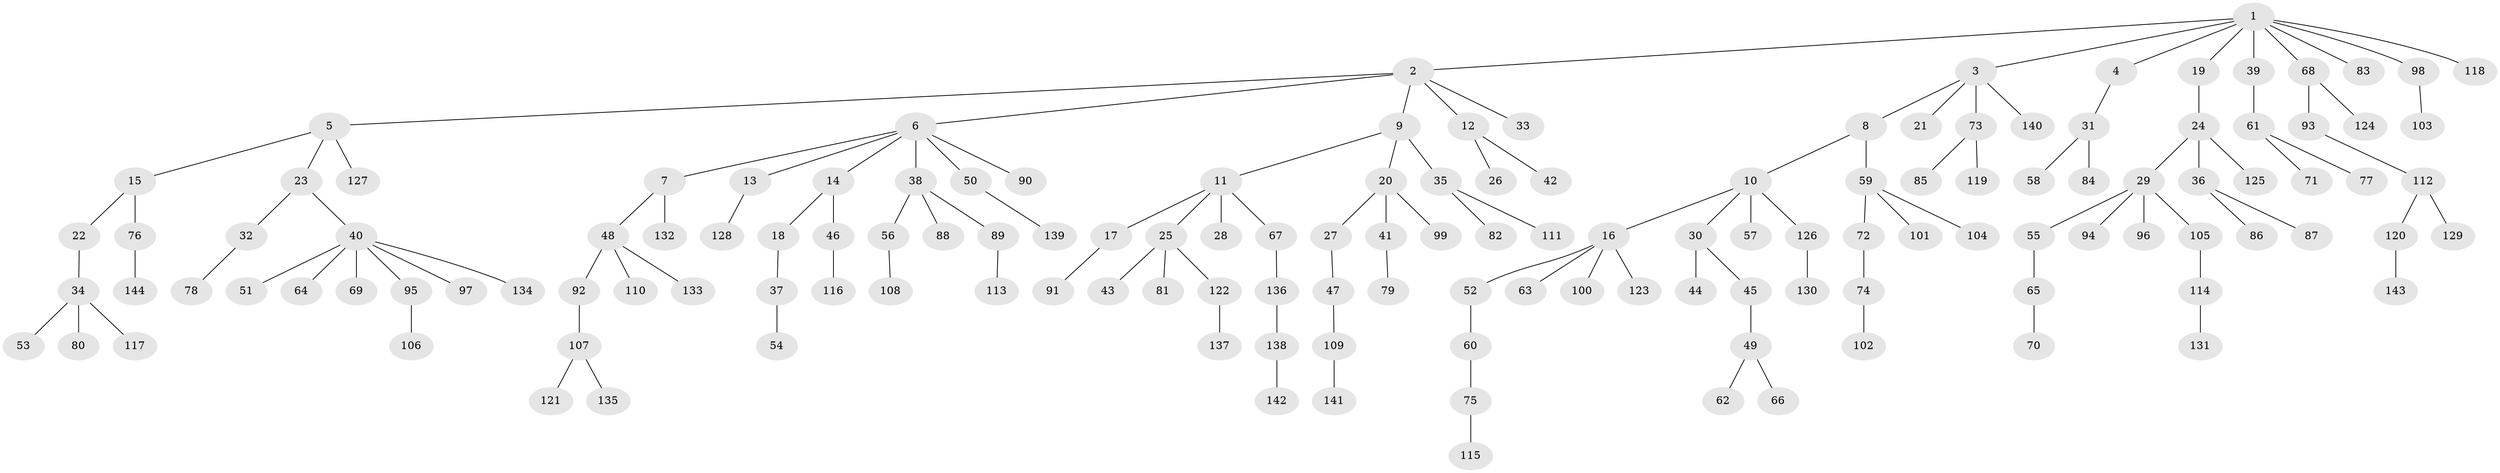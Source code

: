 // Generated by graph-tools (version 1.1) at 2025/02/03/09/25 03:02:29]
// undirected, 144 vertices, 143 edges
graph export_dot {
graph [start="1"]
  node [color=gray90,style=filled];
  1;
  2;
  3;
  4;
  5;
  6;
  7;
  8;
  9;
  10;
  11;
  12;
  13;
  14;
  15;
  16;
  17;
  18;
  19;
  20;
  21;
  22;
  23;
  24;
  25;
  26;
  27;
  28;
  29;
  30;
  31;
  32;
  33;
  34;
  35;
  36;
  37;
  38;
  39;
  40;
  41;
  42;
  43;
  44;
  45;
  46;
  47;
  48;
  49;
  50;
  51;
  52;
  53;
  54;
  55;
  56;
  57;
  58;
  59;
  60;
  61;
  62;
  63;
  64;
  65;
  66;
  67;
  68;
  69;
  70;
  71;
  72;
  73;
  74;
  75;
  76;
  77;
  78;
  79;
  80;
  81;
  82;
  83;
  84;
  85;
  86;
  87;
  88;
  89;
  90;
  91;
  92;
  93;
  94;
  95;
  96;
  97;
  98;
  99;
  100;
  101;
  102;
  103;
  104;
  105;
  106;
  107;
  108;
  109;
  110;
  111;
  112;
  113;
  114;
  115;
  116;
  117;
  118;
  119;
  120;
  121;
  122;
  123;
  124;
  125;
  126;
  127;
  128;
  129;
  130;
  131;
  132;
  133;
  134;
  135;
  136;
  137;
  138;
  139;
  140;
  141;
  142;
  143;
  144;
  1 -- 2;
  1 -- 3;
  1 -- 4;
  1 -- 19;
  1 -- 39;
  1 -- 68;
  1 -- 83;
  1 -- 98;
  1 -- 118;
  2 -- 5;
  2 -- 6;
  2 -- 9;
  2 -- 12;
  2 -- 33;
  3 -- 8;
  3 -- 21;
  3 -- 73;
  3 -- 140;
  4 -- 31;
  5 -- 15;
  5 -- 23;
  5 -- 127;
  6 -- 7;
  6 -- 13;
  6 -- 14;
  6 -- 38;
  6 -- 50;
  6 -- 90;
  7 -- 48;
  7 -- 132;
  8 -- 10;
  8 -- 59;
  9 -- 11;
  9 -- 20;
  9 -- 35;
  10 -- 16;
  10 -- 30;
  10 -- 57;
  10 -- 126;
  11 -- 17;
  11 -- 25;
  11 -- 28;
  11 -- 67;
  12 -- 26;
  12 -- 42;
  13 -- 128;
  14 -- 18;
  14 -- 46;
  15 -- 22;
  15 -- 76;
  16 -- 52;
  16 -- 63;
  16 -- 100;
  16 -- 123;
  17 -- 91;
  18 -- 37;
  19 -- 24;
  20 -- 27;
  20 -- 41;
  20 -- 99;
  22 -- 34;
  23 -- 32;
  23 -- 40;
  24 -- 29;
  24 -- 36;
  24 -- 125;
  25 -- 43;
  25 -- 81;
  25 -- 122;
  27 -- 47;
  29 -- 55;
  29 -- 94;
  29 -- 96;
  29 -- 105;
  30 -- 44;
  30 -- 45;
  31 -- 58;
  31 -- 84;
  32 -- 78;
  34 -- 53;
  34 -- 80;
  34 -- 117;
  35 -- 82;
  35 -- 111;
  36 -- 86;
  36 -- 87;
  37 -- 54;
  38 -- 56;
  38 -- 88;
  38 -- 89;
  39 -- 61;
  40 -- 51;
  40 -- 64;
  40 -- 69;
  40 -- 95;
  40 -- 97;
  40 -- 134;
  41 -- 79;
  45 -- 49;
  46 -- 116;
  47 -- 109;
  48 -- 92;
  48 -- 110;
  48 -- 133;
  49 -- 62;
  49 -- 66;
  50 -- 139;
  52 -- 60;
  55 -- 65;
  56 -- 108;
  59 -- 72;
  59 -- 101;
  59 -- 104;
  60 -- 75;
  61 -- 71;
  61 -- 77;
  65 -- 70;
  67 -- 136;
  68 -- 93;
  68 -- 124;
  72 -- 74;
  73 -- 85;
  73 -- 119;
  74 -- 102;
  75 -- 115;
  76 -- 144;
  89 -- 113;
  92 -- 107;
  93 -- 112;
  95 -- 106;
  98 -- 103;
  105 -- 114;
  107 -- 121;
  107 -- 135;
  109 -- 141;
  112 -- 120;
  112 -- 129;
  114 -- 131;
  120 -- 143;
  122 -- 137;
  126 -- 130;
  136 -- 138;
  138 -- 142;
}
